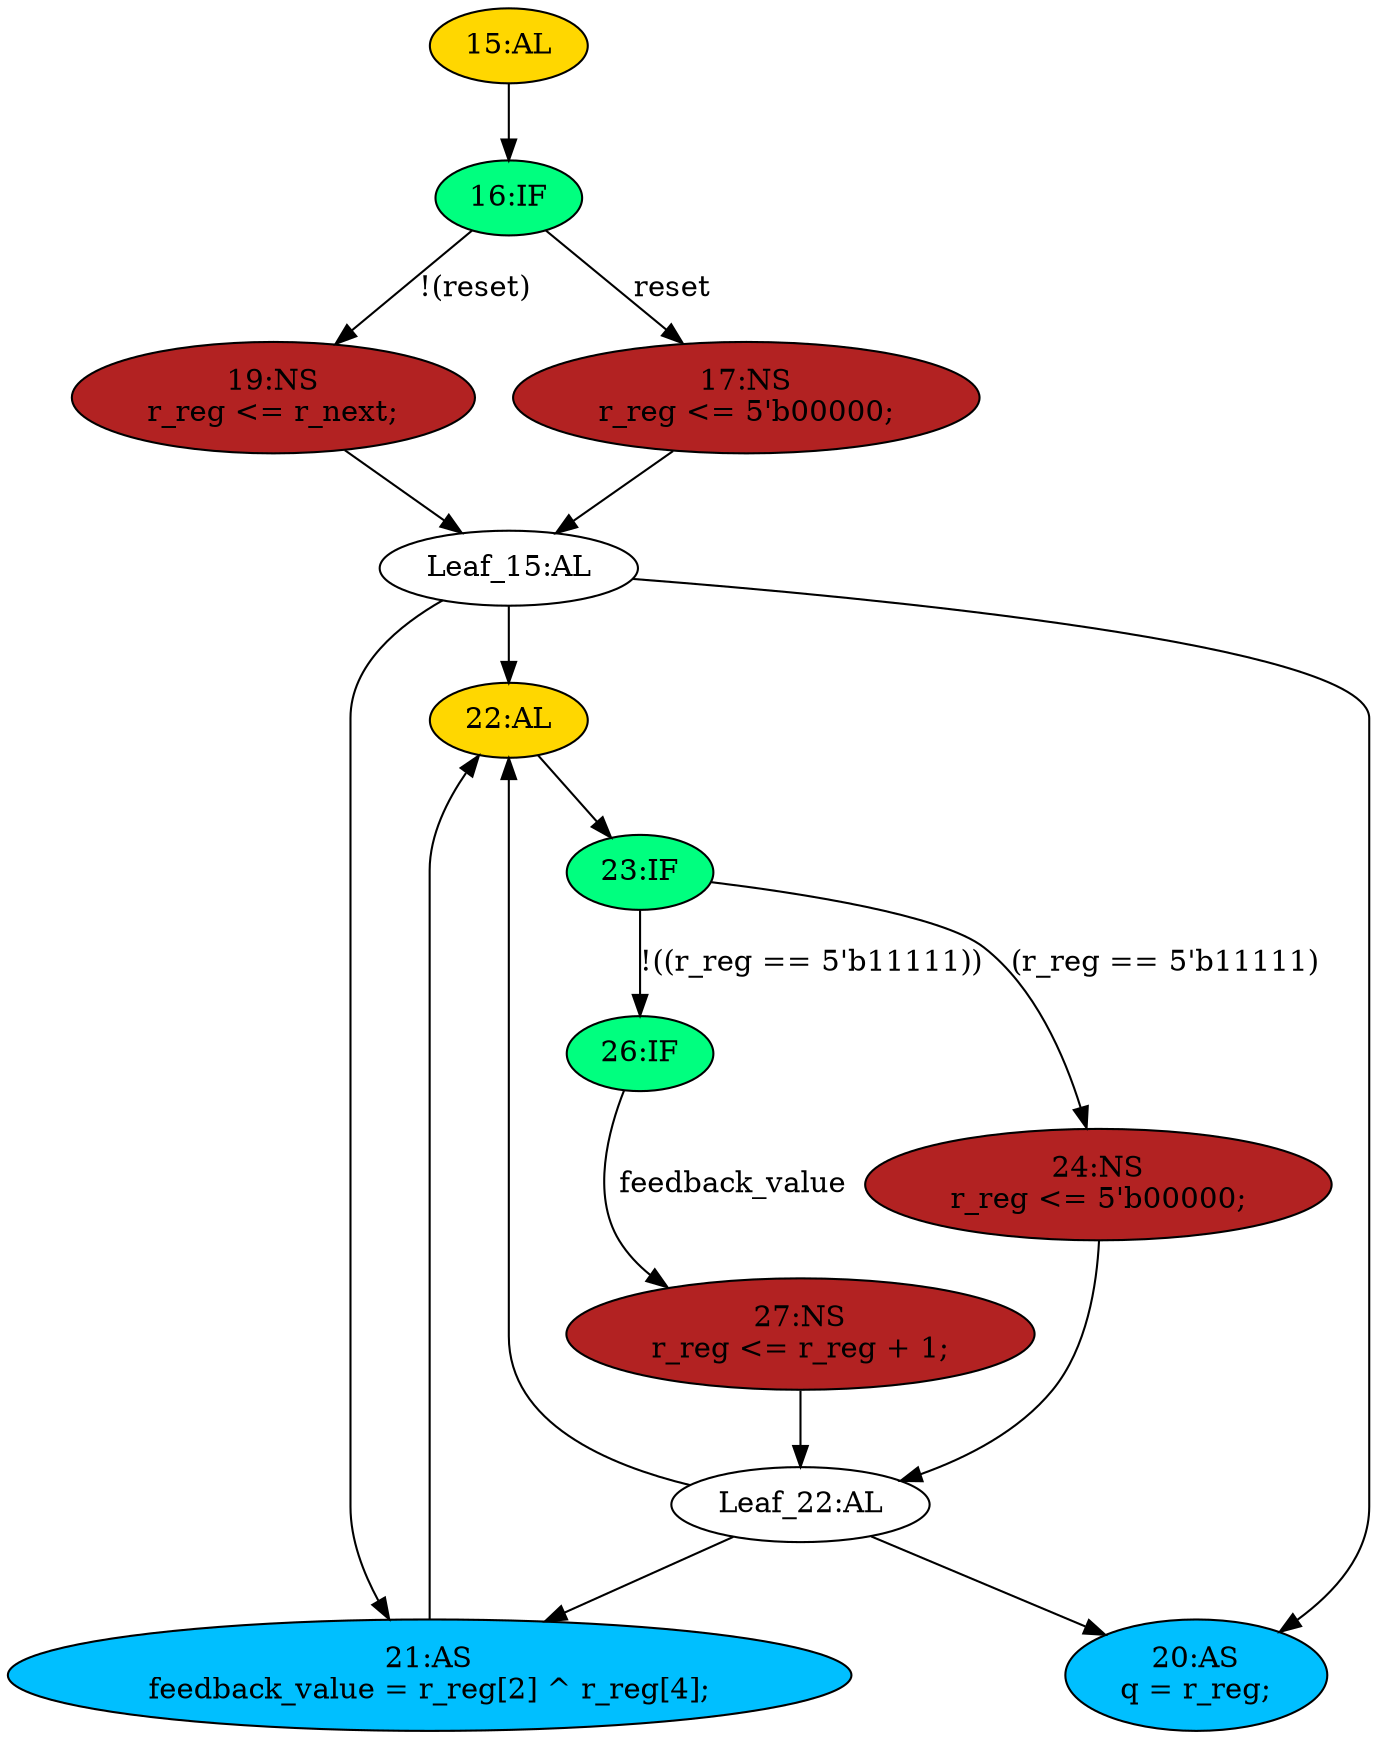 strict digraph "compose( ,  )" {
	node [label="\N"];
	"22:AL"	[ast="<pyverilog.vparser.ast.Always object at 0x7f4366285d10>",
		clk_sens=True,
		fillcolor=gold,
		label="22:AL",
		sens="['clk']",
		statements="[]",
		style=filled,
		typ=Always,
		use_var="['r_reg', 'feedback_value']"];
	"23:IF"	[ast="<pyverilog.vparser.ast.IfStatement object at 0x7f4365ba5190>",
		fillcolor=springgreen,
		label="23:IF",
		statements="[]",
		style=filled,
		typ=IfStatement];
	"22:AL" -> "23:IF"	[cond="[]",
		lineno=None];
	"26:IF"	[ast="<pyverilog.vparser.ast.IfStatement object at 0x7f43621aa390>",
		fillcolor=springgreen,
		label="26:IF",
		statements="[]",
		style=filled,
		typ=IfStatement];
	"23:IF" -> "26:IF"	[cond="['r_reg']",
		label="!((r_reg == 5'b11111))",
		lineno=23];
	"24:NS"	[ast="<pyverilog.vparser.ast.NonblockingSubstitution object at 0x7f4362541610>",
		fillcolor=firebrick,
		label="24:NS
r_reg <= 5'b00000;",
		statements="[<pyverilog.vparser.ast.NonblockingSubstitution object at 0x7f4362541610>]",
		style=filled,
		typ=NonblockingSubstitution];
	"23:IF" -> "24:NS"	[cond="['r_reg']",
		label="(r_reg == 5'b11111)",
		lineno=23];
	"15:AL"	[ast="<pyverilog.vparser.ast.Always object at 0x7f4362124790>",
		clk_sens=True,
		fillcolor=gold,
		label="15:AL",
		sens="['clk', 'reset']",
		statements="[]",
		style=filled,
		typ=Always,
		use_var="['reset', 'r_next']"];
	"16:IF"	[ast="<pyverilog.vparser.ast.IfStatement object at 0x7f4362124610>",
		fillcolor=springgreen,
		label="16:IF",
		statements="[]",
		style=filled,
		typ=IfStatement];
	"15:AL" -> "16:IF"	[cond="[]",
		lineno=None];
	"19:NS"	[ast="<pyverilog.vparser.ast.NonblockingSubstitution object at 0x7f43620cecd0>",
		fillcolor=firebrick,
		label="19:NS
r_reg <= r_next;",
		statements="[<pyverilog.vparser.ast.NonblockingSubstitution object at 0x7f43620cecd0>]",
		style=filled,
		typ=NonblockingSubstitution];
	"16:IF" -> "19:NS"	[cond="['reset']",
		label="!(reset)",
		lineno=16];
	"17:NS"	[ast="<pyverilog.vparser.ast.NonblockingSubstitution object at 0x7f4362124210>",
		fillcolor=firebrick,
		label="17:NS
r_reg <= 5'b00000;",
		statements="[<pyverilog.vparser.ast.NonblockingSubstitution object at 0x7f4362124210>]",
		style=filled,
		typ=NonblockingSubstitution];
	"16:IF" -> "17:NS"	[cond="['reset']",
		label=reset,
		lineno=16];
	"Leaf_15:AL"	[def_var="['r_reg']",
		label="Leaf_15:AL"];
	"Leaf_15:AL" -> "22:AL";
	"21:AS"	[ast="<pyverilog.vparser.ast.Assign object at 0x7f4362127650>",
		def_var="['feedback_value']",
		fillcolor=deepskyblue,
		label="21:AS
feedback_value = r_reg[2] ^ r_reg[4];",
		statements="[]",
		style=filled,
		typ=Assign,
		use_var="['r_reg', 'r_reg']"];
	"Leaf_15:AL" -> "21:AS";
	"20:AS"	[ast="<pyverilog.vparser.ast.Assign object at 0x7f4362132150>",
		def_var="['q']",
		fillcolor=deepskyblue,
		label="20:AS
q = r_reg;",
		statements="[]",
		style=filled,
		typ=Assign,
		use_var="['r_reg']"];
	"Leaf_15:AL" -> "20:AS";
	"21:AS" -> "22:AL";
	"19:NS" -> "Leaf_15:AL"	[cond="[]",
		lineno=None];
	"17:NS" -> "Leaf_15:AL"	[cond="[]",
		lineno=None];
	"27:NS"	[ast="<pyverilog.vparser.ast.NonblockingSubstitution object at 0x7f43621aa310>",
		fillcolor=firebrick,
		label="27:NS
r_reg <= r_reg + 1;",
		statements="[<pyverilog.vparser.ast.NonblockingSubstitution object at 0x7f43621aa310>]",
		style=filled,
		typ=NonblockingSubstitution];
	"26:IF" -> "27:NS"	[cond="['feedback_value']",
		label=feedback_value,
		lineno=26];
	"Leaf_22:AL"	[def_var="['r_reg']",
		label="Leaf_22:AL"];
	"24:NS" -> "Leaf_22:AL"	[cond="[]",
		lineno=None];
	"27:NS" -> "Leaf_22:AL"	[cond="[]",
		lineno=None];
	"Leaf_22:AL" -> "22:AL";
	"Leaf_22:AL" -> "21:AS";
	"Leaf_22:AL" -> "20:AS";
}

